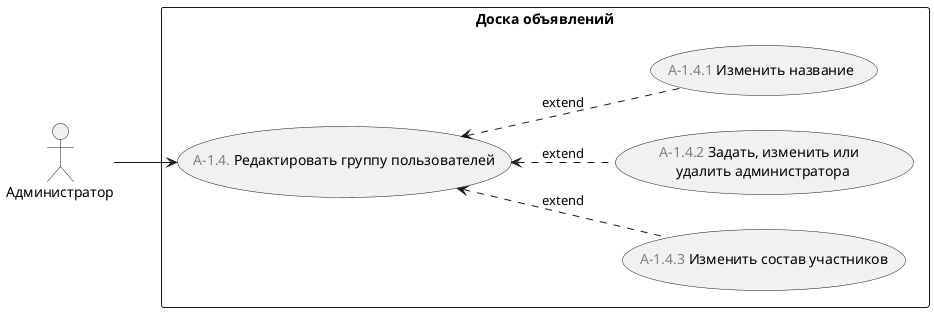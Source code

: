 ﻿@startuml
'https://plantuml.com/use-case-diagram

left to right direction

:Администратор: as admin

rectangle "Доска объявлений" {
    (<font color="gray">A-1.4.</font> Редактировать группу пользователей) as edit_usergroup
    admin --> edit_usergroup
    
    edit_usergroup <.. (<font color="gray">A-1.4.3</font> Изменить состав участников) : extend
    edit_usergroup <.. (<font color="gray">A-1.4.2</font> Задать, изменить или \n удалить администратора) : extend
    edit_usergroup <.. (<font color="gray">A-1.4.1</font> Изменить название) : extend
}

@enduml